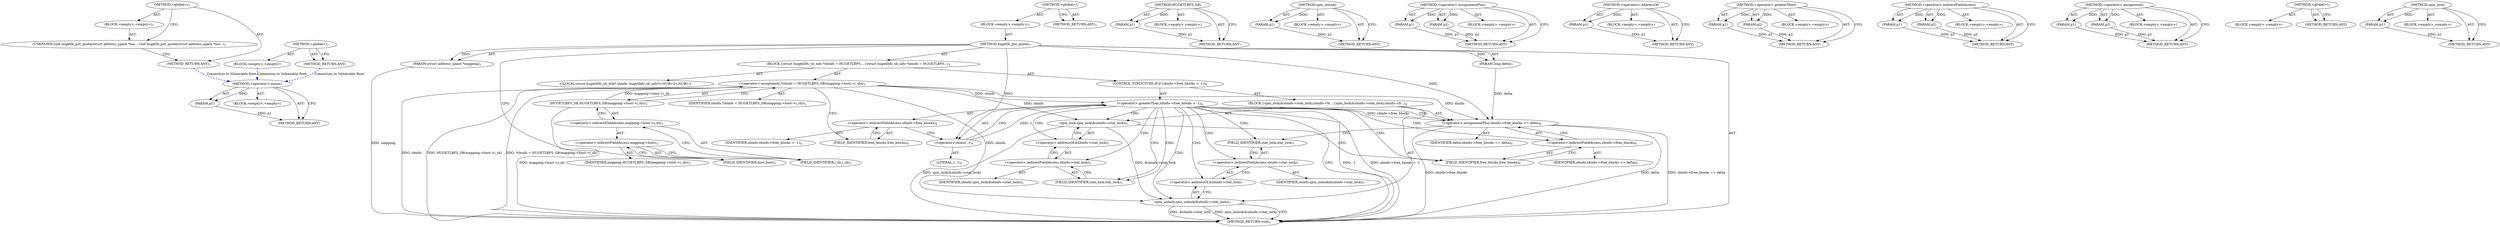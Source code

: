 digraph "&lt;global&gt;" {
vulnerable_86 [label=<(METHOD,&lt;operator&gt;.minus)>];
vulnerable_87 [label=<(PARAM,p1)>];
vulnerable_88 [label=<(BLOCK,&lt;empty&gt;,&lt;empty&gt;)>];
vulnerable_89 [label=<(METHOD_RETURN,ANY)>];
vulnerable_6 [label=<(METHOD,&lt;global&gt;)<SUB>1</SUB>>];
vulnerable_7 [label=<(BLOCK,&lt;empty&gt;,&lt;empty&gt;)<SUB>1</SUB>>];
vulnerable_8 [label=<(METHOD,hugetlb_put_quota)<SUB>1</SUB>>];
vulnerable_9 [label=<(PARAM,struct address_space *mapping)<SUB>1</SUB>>];
vulnerable_10 [label=<(PARAM,long delta)<SUB>1</SUB>>];
vulnerable_11 [label=<(BLOCK,{
	struct hugetlbfs_sb_info *sbinfo = HUGETLBFS...,{
	struct hugetlbfs_sb_info *sbinfo = HUGETLBFS...)<SUB>2</SUB>>];
vulnerable_12 [label="<(LOCAL,struct hugetlbfs_sb_info* sbinfo: hugetlbfs_sb_info*)<SUB>3</SUB>>"];
vulnerable_13 [label=<(&lt;operator&gt;.assignment,*sbinfo = HUGETLBFS_SB(mapping-&gt;host-&gt;i_sb))<SUB>3</SUB>>];
vulnerable_14 [label=<(IDENTIFIER,sbinfo,*sbinfo = HUGETLBFS_SB(mapping-&gt;host-&gt;i_sb))<SUB>3</SUB>>];
vulnerable_15 [label=<(HUGETLBFS_SB,HUGETLBFS_SB(mapping-&gt;host-&gt;i_sb))<SUB>3</SUB>>];
vulnerable_16 [label=<(&lt;operator&gt;.indirectFieldAccess,mapping-&gt;host-&gt;i_sb)<SUB>3</SUB>>];
vulnerable_17 [label=<(&lt;operator&gt;.indirectFieldAccess,mapping-&gt;host)<SUB>3</SUB>>];
vulnerable_18 [label=<(IDENTIFIER,mapping,HUGETLBFS_SB(mapping-&gt;host-&gt;i_sb))<SUB>3</SUB>>];
vulnerable_19 [label=<(FIELD_IDENTIFIER,host,host)<SUB>3</SUB>>];
vulnerable_20 [label=<(FIELD_IDENTIFIER,i_sb,i_sb)<SUB>3</SUB>>];
vulnerable_21 [label=<(CONTROL_STRUCTURE,IF,if (sbinfo-&gt;free_blocks &gt; -1))<SUB>4</SUB>>];
vulnerable_22 [label=<(&lt;operator&gt;.greaterThan,sbinfo-&gt;free_blocks &gt; -1)<SUB>4</SUB>>];
vulnerable_23 [label=<(&lt;operator&gt;.indirectFieldAccess,sbinfo-&gt;free_blocks)<SUB>4</SUB>>];
vulnerable_24 [label=<(IDENTIFIER,sbinfo,sbinfo-&gt;free_blocks &gt; -1)<SUB>4</SUB>>];
vulnerable_25 [label=<(FIELD_IDENTIFIER,free_blocks,free_blocks)<SUB>4</SUB>>];
vulnerable_26 [label=<(&lt;operator&gt;.minus,-1)<SUB>4</SUB>>];
vulnerable_27 [label=<(LITERAL,1,-1)<SUB>4</SUB>>];
vulnerable_28 [label=<(BLOCK,{
		spin_lock(&amp;sbinfo-&gt;stat_lock);
		sbinfo-&gt;fr...,{
		spin_lock(&amp;sbinfo-&gt;stat_lock);
		sbinfo-&gt;fr...)<SUB>4</SUB>>];
vulnerable_29 [label=<(spin_lock,spin_lock(&amp;sbinfo-&gt;stat_lock))<SUB>5</SUB>>];
vulnerable_30 [label=<(&lt;operator&gt;.addressOf,&amp;sbinfo-&gt;stat_lock)<SUB>5</SUB>>];
vulnerable_31 [label=<(&lt;operator&gt;.indirectFieldAccess,sbinfo-&gt;stat_lock)<SUB>5</SUB>>];
vulnerable_32 [label=<(IDENTIFIER,sbinfo,spin_lock(&amp;sbinfo-&gt;stat_lock))<SUB>5</SUB>>];
vulnerable_33 [label=<(FIELD_IDENTIFIER,stat_lock,stat_lock)<SUB>5</SUB>>];
vulnerable_34 [label=<(&lt;operator&gt;.assignmentPlus,sbinfo-&gt;free_blocks += delta)<SUB>6</SUB>>];
vulnerable_35 [label=<(&lt;operator&gt;.indirectFieldAccess,sbinfo-&gt;free_blocks)<SUB>6</SUB>>];
vulnerable_36 [label=<(IDENTIFIER,sbinfo,sbinfo-&gt;free_blocks += delta)<SUB>6</SUB>>];
vulnerable_37 [label=<(FIELD_IDENTIFIER,free_blocks,free_blocks)<SUB>6</SUB>>];
vulnerable_38 [label=<(IDENTIFIER,delta,sbinfo-&gt;free_blocks += delta)<SUB>6</SUB>>];
vulnerable_39 [label=<(spin_unlock,spin_unlock(&amp;sbinfo-&gt;stat_lock))<SUB>7</SUB>>];
vulnerable_40 [label=<(&lt;operator&gt;.addressOf,&amp;sbinfo-&gt;stat_lock)<SUB>7</SUB>>];
vulnerable_41 [label=<(&lt;operator&gt;.indirectFieldAccess,sbinfo-&gt;stat_lock)<SUB>7</SUB>>];
vulnerable_42 [label=<(IDENTIFIER,sbinfo,spin_unlock(&amp;sbinfo-&gt;stat_lock))<SUB>7</SUB>>];
vulnerable_43 [label=<(FIELD_IDENTIFIER,stat_lock,stat_lock)<SUB>7</SUB>>];
vulnerable_44 [label=<(METHOD_RETURN,void)<SUB>1</SUB>>];
vulnerable_46 [label=<(METHOD_RETURN,ANY)<SUB>1</SUB>>];
vulnerable_72 [label=<(METHOD,HUGETLBFS_SB)>];
vulnerable_73 [label=<(PARAM,p1)>];
vulnerable_74 [label=<(BLOCK,&lt;empty&gt;,&lt;empty&gt;)>];
vulnerable_75 [label=<(METHOD_RETURN,ANY)>];
vulnerable_103 [label=<(METHOD,spin_unlock)>];
vulnerable_104 [label=<(PARAM,p1)>];
vulnerable_105 [label=<(BLOCK,&lt;empty&gt;,&lt;empty&gt;)>];
vulnerable_106 [label=<(METHOD_RETURN,ANY)>];
vulnerable_98 [label=<(METHOD,&lt;operator&gt;.assignmentPlus)>];
vulnerable_99 [label=<(PARAM,p1)>];
vulnerable_100 [label=<(PARAM,p2)>];
vulnerable_101 [label=<(BLOCK,&lt;empty&gt;,&lt;empty&gt;)>];
vulnerable_102 [label=<(METHOD_RETURN,ANY)>];
vulnerable_94 [label=<(METHOD,&lt;operator&gt;.addressOf)>];
vulnerable_95 [label=<(PARAM,p1)>];
vulnerable_96 [label=<(BLOCK,&lt;empty&gt;,&lt;empty&gt;)>];
vulnerable_97 [label=<(METHOD_RETURN,ANY)>];
vulnerable_81 [label=<(METHOD,&lt;operator&gt;.greaterThan)>];
vulnerable_82 [label=<(PARAM,p1)>];
vulnerable_83 [label=<(PARAM,p2)>];
vulnerable_84 [label=<(BLOCK,&lt;empty&gt;,&lt;empty&gt;)>];
vulnerable_85 [label=<(METHOD_RETURN,ANY)>];
vulnerable_76 [label=<(METHOD,&lt;operator&gt;.indirectFieldAccess)>];
vulnerable_77 [label=<(PARAM,p1)>];
vulnerable_78 [label=<(PARAM,p2)>];
vulnerable_79 [label=<(BLOCK,&lt;empty&gt;,&lt;empty&gt;)>];
vulnerable_80 [label=<(METHOD_RETURN,ANY)>];
vulnerable_67 [label=<(METHOD,&lt;operator&gt;.assignment)>];
vulnerable_68 [label=<(PARAM,p1)>];
vulnerable_69 [label=<(PARAM,p2)>];
vulnerable_70 [label=<(BLOCK,&lt;empty&gt;,&lt;empty&gt;)>];
vulnerable_71 [label=<(METHOD_RETURN,ANY)>];
vulnerable_61 [label=<(METHOD,&lt;global&gt;)<SUB>1</SUB>>];
vulnerable_62 [label=<(BLOCK,&lt;empty&gt;,&lt;empty&gt;)>];
vulnerable_63 [label=<(METHOD_RETURN,ANY)>];
vulnerable_90 [label=<(METHOD,spin_lock)>];
vulnerable_91 [label=<(PARAM,p1)>];
vulnerable_92 [label=<(BLOCK,&lt;empty&gt;,&lt;empty&gt;)>];
vulnerable_93 [label=<(METHOD_RETURN,ANY)>];
fixed_6 [label=<(METHOD,&lt;global&gt;)<SUB>1</SUB>>];
fixed_7 [label=<(BLOCK,&lt;empty&gt;,&lt;empty&gt;)<SUB>1</SUB>>];
fixed_8 [label=<(UNKNOWN,void hugetlb_put_quota(struct address_space *ma...,void hugetlb_put_quota(struct address_space *ma...)<SUB>1</SUB>>];
fixed_9 [label=<(METHOD_RETURN,ANY)<SUB>1</SUB>>];
fixed_14 [label=<(METHOD,&lt;global&gt;)<SUB>1</SUB>>];
fixed_15 [label=<(BLOCK,&lt;empty&gt;,&lt;empty&gt;)>];
fixed_16 [label=<(METHOD_RETURN,ANY)>];
vulnerable_86 -> vulnerable_87  [key=0, label="AST: "];
vulnerable_86 -> vulnerable_87  [key=1, label="DDG: "];
vulnerable_86 -> vulnerable_88  [key=0, label="AST: "];
vulnerable_86 -> vulnerable_89  [key=0, label="AST: "];
vulnerable_86 -> vulnerable_89  [key=1, label="CFG: "];
vulnerable_87 -> vulnerable_89  [key=0, label="DDG: p1"];
vulnerable_6 -> vulnerable_7  [key=0, label="AST: "];
vulnerable_6 -> vulnerable_46  [key=0, label="AST: "];
vulnerable_6 -> vulnerable_46  [key=1, label="CFG: "];
vulnerable_7 -> vulnerable_8  [key=0, label="AST: "];
vulnerable_8 -> vulnerable_9  [key=0, label="AST: "];
vulnerable_8 -> vulnerable_9  [key=1, label="DDG: "];
vulnerable_8 -> vulnerable_10  [key=0, label="AST: "];
vulnerable_8 -> vulnerable_10  [key=1, label="DDG: "];
vulnerable_8 -> vulnerable_11  [key=0, label="AST: "];
vulnerable_8 -> vulnerable_44  [key=0, label="AST: "];
vulnerable_8 -> vulnerable_19  [key=0, label="CFG: "];
vulnerable_8 -> vulnerable_34  [key=0, label="DDG: "];
vulnerable_8 -> vulnerable_26  [key=0, label="DDG: "];
vulnerable_9 -> vulnerable_44  [key=0, label="DDG: mapping"];
vulnerable_10 -> vulnerable_34  [key=0, label="DDG: delta"];
vulnerable_11 -> vulnerable_12  [key=0, label="AST: "];
vulnerable_11 -> vulnerable_13  [key=0, label="AST: "];
vulnerable_11 -> vulnerable_21  [key=0, label="AST: "];
vulnerable_13 -> vulnerable_14  [key=0, label="AST: "];
vulnerable_13 -> vulnerable_15  [key=0, label="AST: "];
vulnerable_13 -> vulnerable_25  [key=0, label="CFG: "];
vulnerable_13 -> vulnerable_44  [key=0, label="DDG: sbinfo"];
vulnerable_13 -> vulnerable_44  [key=1, label="DDG: HUGETLBFS_SB(mapping-&gt;host-&gt;i_sb)"];
vulnerable_13 -> vulnerable_44  [key=2, label="DDG: *sbinfo = HUGETLBFS_SB(mapping-&gt;host-&gt;i_sb)"];
vulnerable_13 -> vulnerable_22  [key=0, label="DDG: sbinfo"];
vulnerable_13 -> vulnerable_29  [key=0, label="DDG: sbinfo"];
vulnerable_13 -> vulnerable_34  [key=0, label="DDG: sbinfo"];
vulnerable_13 -> vulnerable_39  [key=0, label="DDG: sbinfo"];
vulnerable_15 -> vulnerable_16  [key=0, label="AST: "];
vulnerable_15 -> vulnerable_13  [key=0, label="CFG: "];
vulnerable_15 -> vulnerable_13  [key=1, label="DDG: mapping-&gt;host-&gt;i_sb"];
vulnerable_15 -> vulnerable_44  [key=0, label="DDG: mapping-&gt;host-&gt;i_sb"];
vulnerable_16 -> vulnerable_17  [key=0, label="AST: "];
vulnerable_16 -> vulnerable_20  [key=0, label="AST: "];
vulnerable_16 -> vulnerable_15  [key=0, label="CFG: "];
vulnerable_17 -> vulnerable_18  [key=0, label="AST: "];
vulnerable_17 -> vulnerable_19  [key=0, label="AST: "];
vulnerable_17 -> vulnerable_20  [key=0, label="CFG: "];
vulnerable_19 -> vulnerable_17  [key=0, label="CFG: "];
vulnerable_20 -> vulnerable_16  [key=0, label="CFG: "];
vulnerable_21 -> vulnerable_22  [key=0, label="AST: "];
vulnerable_21 -> vulnerable_28  [key=0, label="AST: "];
vulnerable_22 -> vulnerable_23  [key=0, label="AST: "];
vulnerable_22 -> vulnerable_26  [key=0, label="AST: "];
vulnerable_22 -> vulnerable_44  [key=0, label="CFG: "];
vulnerable_22 -> vulnerable_44  [key=1, label="DDG: -1"];
vulnerable_22 -> vulnerable_44  [key=2, label="DDG: sbinfo-&gt;free_blocks &gt; -1"];
vulnerable_22 -> vulnerable_33  [key=0, label="CFG: "];
vulnerable_22 -> vulnerable_33  [key=1, label="CDG: "];
vulnerable_22 -> vulnerable_34  [key=0, label="DDG: sbinfo-&gt;free_blocks"];
vulnerable_22 -> vulnerable_34  [key=1, label="CDG: "];
vulnerable_22 -> vulnerable_40  [key=0, label="CDG: "];
vulnerable_22 -> vulnerable_30  [key=0, label="CDG: "];
vulnerable_22 -> vulnerable_29  [key=0, label="CDG: "];
vulnerable_22 -> vulnerable_35  [key=0, label="CDG: "];
vulnerable_22 -> vulnerable_37  [key=0, label="CDG: "];
vulnerable_22 -> vulnerable_41  [key=0, label="CDG: "];
vulnerable_22 -> vulnerable_39  [key=0, label="CDG: "];
vulnerable_22 -> vulnerable_31  [key=0, label="CDG: "];
vulnerable_22 -> vulnerable_43  [key=0, label="CDG: "];
vulnerable_23 -> vulnerable_24  [key=0, label="AST: "];
vulnerable_23 -> vulnerable_25  [key=0, label="AST: "];
vulnerable_23 -> vulnerable_26  [key=0, label="CFG: "];
vulnerable_25 -> vulnerable_23  [key=0, label="CFG: "];
vulnerable_26 -> vulnerable_27  [key=0, label="AST: "];
vulnerable_26 -> vulnerable_22  [key=0, label="CFG: "];
vulnerable_26 -> vulnerable_22  [key=1, label="DDG: 1"];
vulnerable_28 -> vulnerable_29  [key=0, label="AST: "];
vulnerable_28 -> vulnerable_34  [key=0, label="AST: "];
vulnerable_28 -> vulnerable_39  [key=0, label="AST: "];
vulnerable_29 -> vulnerable_30  [key=0, label="AST: "];
vulnerable_29 -> vulnerable_37  [key=0, label="CFG: "];
vulnerable_29 -> vulnerable_44  [key=0, label="DDG: spin_lock(&amp;sbinfo-&gt;stat_lock)"];
vulnerable_29 -> vulnerable_39  [key=0, label="DDG: &amp;sbinfo-&gt;stat_lock"];
vulnerable_30 -> vulnerable_31  [key=0, label="AST: "];
vulnerable_30 -> vulnerable_29  [key=0, label="CFG: "];
vulnerable_31 -> vulnerable_32  [key=0, label="AST: "];
vulnerable_31 -> vulnerable_33  [key=0, label="AST: "];
vulnerable_31 -> vulnerable_30  [key=0, label="CFG: "];
vulnerable_33 -> vulnerable_31  [key=0, label="CFG: "];
vulnerable_34 -> vulnerable_35  [key=0, label="AST: "];
vulnerable_34 -> vulnerable_38  [key=0, label="AST: "];
vulnerable_34 -> vulnerable_43  [key=0, label="CFG: "];
vulnerable_34 -> vulnerable_44  [key=0, label="DDG: sbinfo-&gt;free_blocks"];
vulnerable_34 -> vulnerable_44  [key=1, label="DDG: delta"];
vulnerable_34 -> vulnerable_44  [key=2, label="DDG: sbinfo-&gt;free_blocks += delta"];
vulnerable_35 -> vulnerable_36  [key=0, label="AST: "];
vulnerable_35 -> vulnerable_37  [key=0, label="AST: "];
vulnerable_35 -> vulnerable_34  [key=0, label="CFG: "];
vulnerable_37 -> vulnerable_35  [key=0, label="CFG: "];
vulnerable_39 -> vulnerable_40  [key=0, label="AST: "];
vulnerable_39 -> vulnerable_44  [key=0, label="CFG: "];
vulnerable_39 -> vulnerable_44  [key=1, label="DDG: &amp;sbinfo-&gt;stat_lock"];
vulnerable_39 -> vulnerable_44  [key=2, label="DDG: spin_unlock(&amp;sbinfo-&gt;stat_lock)"];
vulnerable_40 -> vulnerable_41  [key=0, label="AST: "];
vulnerable_40 -> vulnerable_39  [key=0, label="CFG: "];
vulnerable_41 -> vulnerable_42  [key=0, label="AST: "];
vulnerable_41 -> vulnerable_43  [key=0, label="AST: "];
vulnerable_41 -> vulnerable_40  [key=0, label="CFG: "];
vulnerable_43 -> vulnerable_41  [key=0, label="CFG: "];
vulnerable_72 -> vulnerable_73  [key=0, label="AST: "];
vulnerable_72 -> vulnerable_73  [key=1, label="DDG: "];
vulnerable_72 -> vulnerable_74  [key=0, label="AST: "];
vulnerable_72 -> vulnerable_75  [key=0, label="AST: "];
vulnerable_72 -> vulnerable_75  [key=1, label="CFG: "];
vulnerable_73 -> vulnerable_75  [key=0, label="DDG: p1"];
vulnerable_103 -> vulnerable_104  [key=0, label="AST: "];
vulnerable_103 -> vulnerable_104  [key=1, label="DDG: "];
vulnerable_103 -> vulnerable_105  [key=0, label="AST: "];
vulnerable_103 -> vulnerable_106  [key=0, label="AST: "];
vulnerable_103 -> vulnerable_106  [key=1, label="CFG: "];
vulnerable_104 -> vulnerable_106  [key=0, label="DDG: p1"];
vulnerable_98 -> vulnerable_99  [key=0, label="AST: "];
vulnerable_98 -> vulnerable_99  [key=1, label="DDG: "];
vulnerable_98 -> vulnerable_101  [key=0, label="AST: "];
vulnerable_98 -> vulnerable_100  [key=0, label="AST: "];
vulnerable_98 -> vulnerable_100  [key=1, label="DDG: "];
vulnerable_98 -> vulnerable_102  [key=0, label="AST: "];
vulnerable_98 -> vulnerable_102  [key=1, label="CFG: "];
vulnerable_99 -> vulnerable_102  [key=0, label="DDG: p1"];
vulnerable_100 -> vulnerable_102  [key=0, label="DDG: p2"];
vulnerable_94 -> vulnerable_95  [key=0, label="AST: "];
vulnerable_94 -> vulnerable_95  [key=1, label="DDG: "];
vulnerable_94 -> vulnerable_96  [key=0, label="AST: "];
vulnerable_94 -> vulnerable_97  [key=0, label="AST: "];
vulnerable_94 -> vulnerable_97  [key=1, label="CFG: "];
vulnerable_95 -> vulnerable_97  [key=0, label="DDG: p1"];
vulnerable_81 -> vulnerable_82  [key=0, label="AST: "];
vulnerable_81 -> vulnerable_82  [key=1, label="DDG: "];
vulnerable_81 -> vulnerable_84  [key=0, label="AST: "];
vulnerable_81 -> vulnerable_83  [key=0, label="AST: "];
vulnerable_81 -> vulnerable_83  [key=1, label="DDG: "];
vulnerable_81 -> vulnerable_85  [key=0, label="AST: "];
vulnerable_81 -> vulnerable_85  [key=1, label="CFG: "];
vulnerable_82 -> vulnerable_85  [key=0, label="DDG: p1"];
vulnerable_83 -> vulnerable_85  [key=0, label="DDG: p2"];
vulnerable_76 -> vulnerable_77  [key=0, label="AST: "];
vulnerable_76 -> vulnerable_77  [key=1, label="DDG: "];
vulnerable_76 -> vulnerable_79  [key=0, label="AST: "];
vulnerable_76 -> vulnerable_78  [key=0, label="AST: "];
vulnerable_76 -> vulnerable_78  [key=1, label="DDG: "];
vulnerable_76 -> vulnerable_80  [key=0, label="AST: "];
vulnerable_76 -> vulnerable_80  [key=1, label="CFG: "];
vulnerable_77 -> vulnerable_80  [key=0, label="DDG: p1"];
vulnerable_78 -> vulnerable_80  [key=0, label="DDG: p2"];
vulnerable_67 -> vulnerable_68  [key=0, label="AST: "];
vulnerable_67 -> vulnerable_68  [key=1, label="DDG: "];
vulnerable_67 -> vulnerable_70  [key=0, label="AST: "];
vulnerable_67 -> vulnerable_69  [key=0, label="AST: "];
vulnerable_67 -> vulnerable_69  [key=1, label="DDG: "];
vulnerable_67 -> vulnerable_71  [key=0, label="AST: "];
vulnerable_67 -> vulnerable_71  [key=1, label="CFG: "];
vulnerable_68 -> vulnerable_71  [key=0, label="DDG: p1"];
vulnerable_69 -> vulnerable_71  [key=0, label="DDG: p2"];
vulnerable_61 -> vulnerable_62  [key=0, label="AST: "];
vulnerable_61 -> vulnerable_63  [key=0, label="AST: "];
vulnerable_61 -> vulnerable_63  [key=1, label="CFG: "];
vulnerable_90 -> vulnerable_91  [key=0, label="AST: "];
vulnerable_90 -> vulnerable_91  [key=1, label="DDG: "];
vulnerable_90 -> vulnerable_92  [key=0, label="AST: "];
vulnerable_90 -> vulnerable_93  [key=0, label="AST: "];
vulnerable_90 -> vulnerable_93  [key=1, label="CFG: "];
vulnerable_91 -> vulnerable_93  [key=0, label="DDG: p1"];
fixed_6 -> fixed_7  [key=0, label="AST: "];
fixed_6 -> fixed_9  [key=0, label="AST: "];
fixed_6 -> fixed_8  [key=0, label="CFG: "];
fixed_7 -> fixed_8  [key=0, label="AST: "];
fixed_8 -> fixed_9  [key=0, label="CFG: "];
fixed_9 -> vulnerable_86  [color=blue, key=0, label="Connection to Vulnerable Root", penwidth="2.0", style=dashed];
fixed_14 -> fixed_15  [key=0, label="AST: "];
fixed_14 -> fixed_16  [key=0, label="AST: "];
fixed_14 -> fixed_16  [key=1, label="CFG: "];
fixed_15 -> vulnerable_86  [color=blue, key=0, label="Connection to Vulnerable Root", penwidth="2.0", style=dashed];
fixed_16 -> vulnerable_86  [color=blue, key=0, label="Connection to Vulnerable Root", penwidth="2.0", style=dashed];
}
